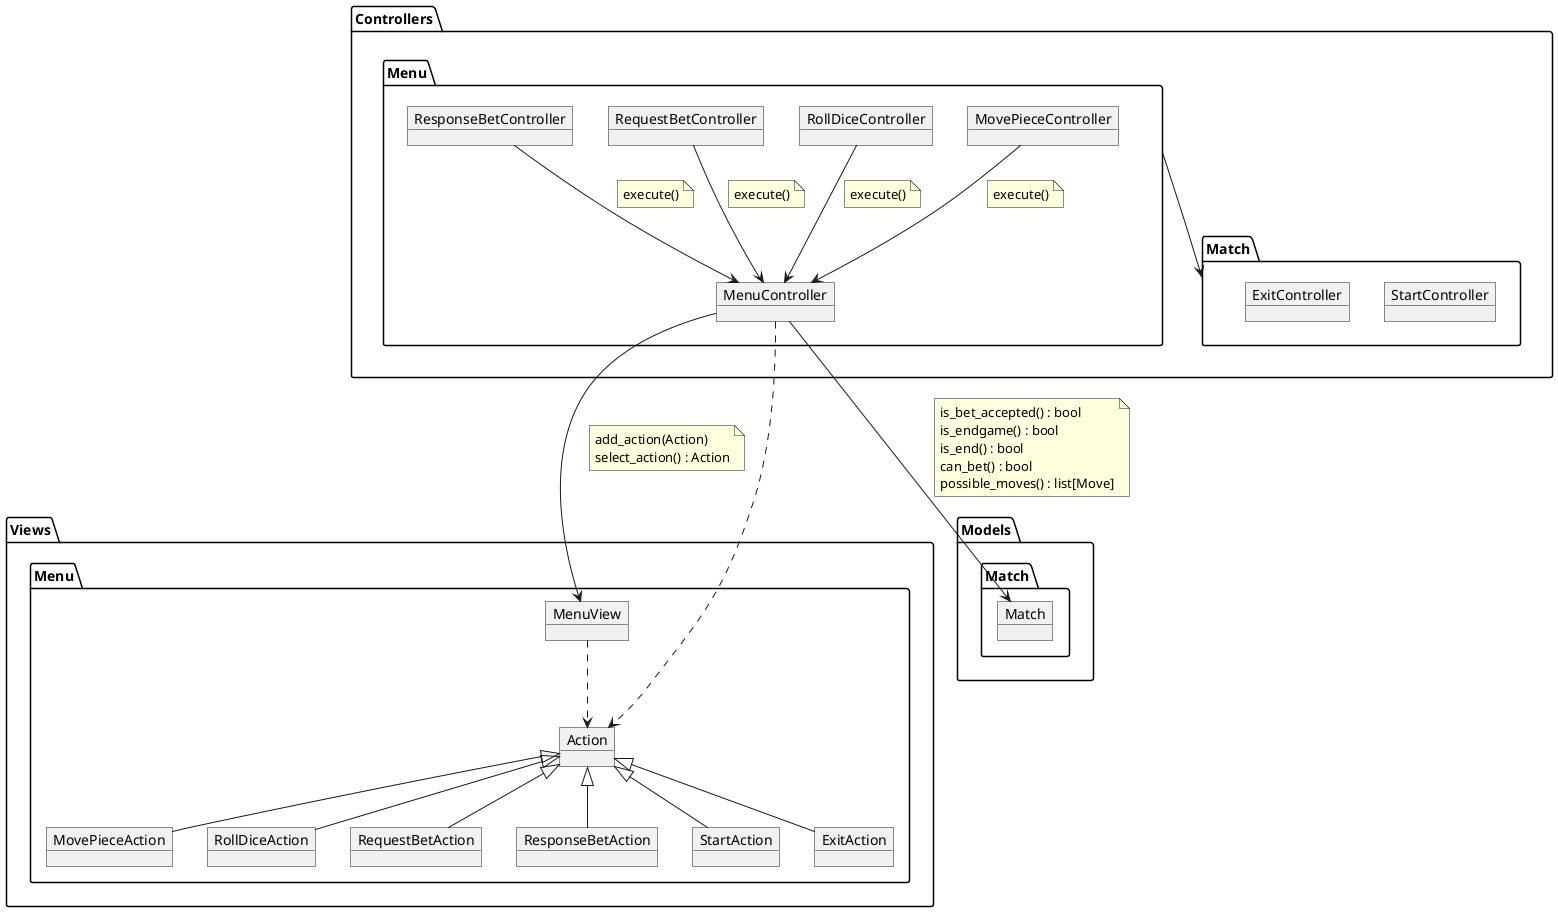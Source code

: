 @startuml

package Views {
    package Menu3 as "Menu" {
        object MenuView

        object Action

        object MovePieceAction
        object RollDiceAction
        object RequestBetAction
        object ResponseBetAction
        object StartAction
        object ExitAction
    }
}

package Controllers {
    package Menu {
        object MenuController
        object MovePieceController
        object RollDiceController
        object RequestBetController
        object ResponseBetController
    }

    package MatchController as "Match" {
        object StartController
        object ExitController
    }
}

package Models {
    package MatchModel as "Match" {
        object Match
    }
}

MenuController ..> Action
MenuView ..> Action

MovePieceAction -up-|> Action
RequestBetAction -up-|> Action
ResponseBetAction -up-|> Action
RollDiceAction -up-|> Action
StartAction -up-|> Action
ExitAction -up-|> Action

MovePieceController --> MenuController
note on link
    execute()
end note

RollDiceController --> MenuController
note on link
    execute()
end note

RequestBetController --> MenuController
note on link
    execute()
end note

ResponseBetController --> MenuController
note on link
    execute()
end note

MenuController --> Match
note on link
    is_bet_accepted() : bool
    is_endgame() : bool
    is_end() : bool
    can_bet() : bool
    possible_moves() : list[Move]
end note

MenuController --> MenuView
note on link
    add_action(Action)
    select_action() : Action
end note

' Call Actions
'MenuController --> Controllers
'note on link
'    execute(Action)
'end note
'
'MenuController --> MovePieceController
'note on link
'    execute(Action)
'end note
'
'MenuController --> RollDiceController
'note on link
'    execute(Action)
'end note
'
'MenuController --> RequestBetController
'note on link
'    execute(Action)
'end note
'
'MenuController --> ResponseBetController
'note on link
'    execute(Action)
'end note
'
'MenuController --> StartController
'note on link
'    execute(Action)
'end note
'
'MenuController --> ExitController
'note on link
'    execute(Action)
'end note

Menu -down-> MatchController

@enduml
